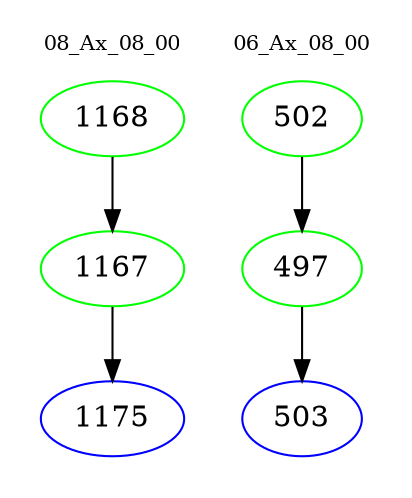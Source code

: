 digraph{
subgraph cluster_0 {
color = white
label = "08_Ax_08_00";
fontsize=10;
T0_1168 [label="1168", color="green"]
T0_1168 -> T0_1167 [color="black"]
T0_1167 [label="1167", color="green"]
T0_1167 -> T0_1175 [color="black"]
T0_1175 [label="1175", color="blue"]
}
subgraph cluster_1 {
color = white
label = "06_Ax_08_00";
fontsize=10;
T1_502 [label="502", color="green"]
T1_502 -> T1_497 [color="black"]
T1_497 [label="497", color="green"]
T1_497 -> T1_503 [color="black"]
T1_503 [label="503", color="blue"]
}
}
